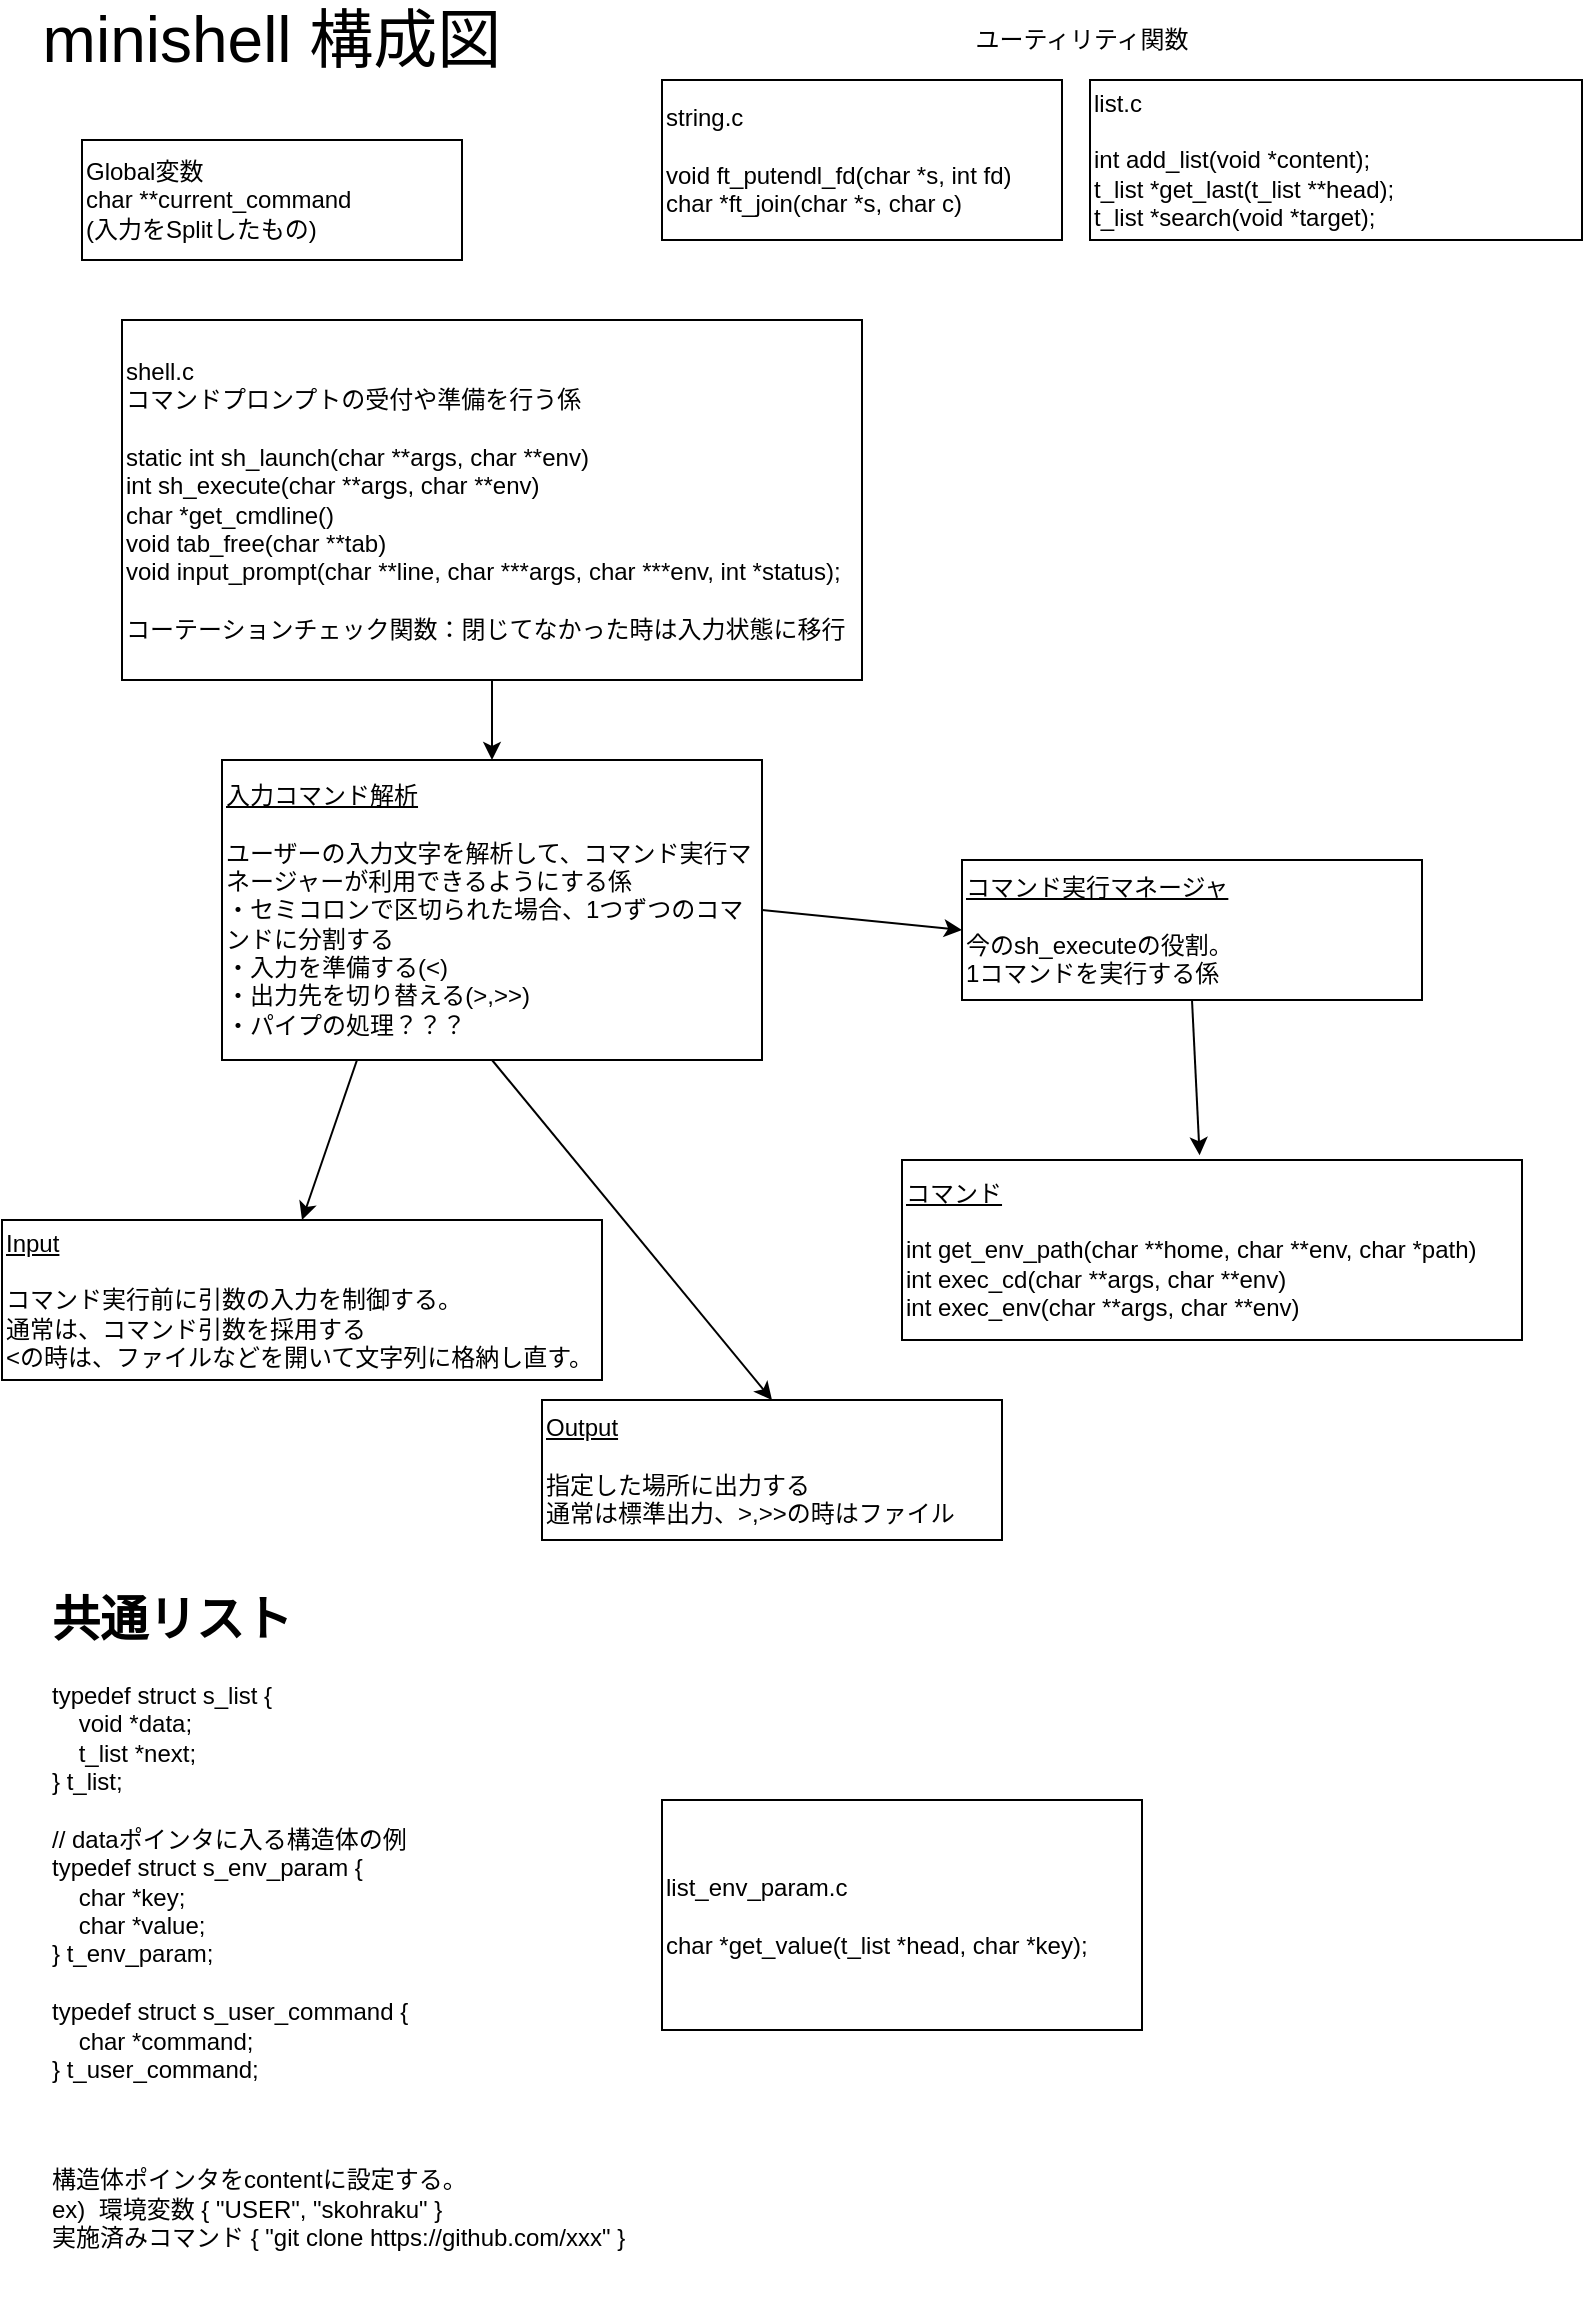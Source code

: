 <mxfile version="13.10.1" type="embed">
    <diagram id="8rXn6J1F0hXc0jveFzcs" name="構成図">
        <mxGraphModel dx="1005" dy="2061" grid="1" gridSize="10" guides="1" tooltips="1" connect="1" arrows="1" fold="1" page="1" pageScale="1" pageWidth="827" pageHeight="1169" math="0" shadow="0">
            <root>
                <mxCell id="0"/>
                <mxCell id="1" parent="0"/>
                <mxCell id="2" value="minishell 構成図" style="text;html=1;strokeColor=none;fillColor=none;align=center;verticalAlign=middle;whiteSpace=wrap;rounded=0;fontSize=32;" parent="1" vertex="1">
                    <mxGeometry x="10" y="-1150" width="270" height="40" as="geometry"/>
                </mxCell>
                <mxCell id="7" value="shell.c&lt;br&gt;コマンドプロンプトの受付や準備を行う係&lt;br&gt;&lt;br&gt;static int sh_launch(char **args, char **env)&lt;br&gt;int sh_execute(char **args, char **env)&lt;br&gt;char *get_cmdline()&lt;br&gt;void tab_free(char **tab)&lt;br&gt;void input_prompt(char **line, char ***args, char ***env, int *status);&lt;br&gt;&lt;br&gt;コーテーションチェック関数：閉じてなかった時は入力状態に移行" style="rounded=0;whiteSpace=wrap;html=1;align=left;" vertex="1" parent="1">
                    <mxGeometry x="70" y="-990" width="370" height="180" as="geometry"/>
                </mxCell>
                <mxCell id="8" value="string.c&lt;br&gt;&lt;br&gt;void ft_putendl_fd(char *s, int fd)&lt;br&gt;char *ft_join(char *s, char c)" style="rounded=0;whiteSpace=wrap;html=1;align=left;" vertex="1" parent="1">
                    <mxGeometry x="340" y="-1110" width="200" height="80" as="geometry"/>
                </mxCell>
                <mxCell id="9" value="&lt;u&gt;コマンド&lt;/u&gt;&lt;br&gt;&lt;br&gt;int get_env_path(char **home, char **env, char *path)&lt;br&gt;int exec_cd(char **args, char **env)&lt;br&gt;int exec_env(char **args, char **env)" style="whiteSpace=wrap;html=1;align=left;" vertex="1" parent="1">
                    <mxGeometry x="460" y="-570" width="310" height="90" as="geometry"/>
                </mxCell>
                <mxCell id="10" value="" style="endArrow=classic;html=1;entryX=0.48;entryY=-0.027;entryDx=0;entryDy=0;exitX=0.5;exitY=1;exitDx=0;exitDy=0;entryPerimeter=0;" edge="1" parent="1" source="23" target="9">
                    <mxGeometry width="50" height="50" relative="1" as="geometry">
                        <mxPoint x="380" y="-760" as="sourcePoint"/>
                        <mxPoint x="430" y="-810" as="targetPoint"/>
                    </mxGeometry>
                </mxCell>
                <mxCell id="11" value="list.c&lt;br&gt;&lt;br&gt;int add_list(void *content);&lt;br&gt;t_list *get_last(t_list **head);&lt;br&gt;t_list *search(void *target);" style="rounded=0;whiteSpace=wrap;html=1;align=left;" vertex="1" parent="1">
                    <mxGeometry x="554" y="-1110" width="246" height="80" as="geometry"/>
                </mxCell>
                <mxCell id="13" value="&lt;h1&gt;共通リスト&lt;/h1&gt;&lt;p&gt;typedef struct s_list {&lt;br&gt;&lt;span&gt;&amp;nbsp; &amp;nbsp; void *data;&lt;br&gt;&amp;nbsp; &amp;nbsp; t_list *next;&lt;br&gt;} t_list;&lt;br&gt;&lt;br&gt;// dataポインタに入る構造体の例&lt;br&gt;typedef struct s_env_param {&lt;br&gt;&amp;nbsp; &amp;nbsp; char *key;&lt;br&gt;&amp;nbsp; &amp;nbsp; char *value;&lt;br&gt;} t_env_param;&lt;br&gt;&lt;br&gt;typedef struct s_user_command {&lt;br&gt;&amp;nbsp; &amp;nbsp; char *command;&lt;br&gt;} t_user_command;&lt;br&gt;&lt;br&gt;&lt;/span&gt;&lt;/p&gt;&lt;p&gt;&lt;span&gt;&lt;br&gt;構造体ポインタをcontentに設定する。&lt;br&gt;ex)&amp;nbsp; 環境変数 { &quot;USER&quot;, &quot;skohraku&quot; }&amp;nbsp;&lt;br&gt;実施済みコマンド { &quot;git clone https://github.com/xxx&quot; }&lt;br&gt;&lt;/span&gt;&lt;/p&gt;" style="text;html=1;strokeColor=none;fillColor=none;spacing=5;spacingTop=-20;whiteSpace=wrap;overflow=hidden;rounded=0;align=left;" vertex="1" parent="1">
                    <mxGeometry x="30" y="-360" width="370" height="370" as="geometry"/>
                </mxCell>
                <mxCell id="14" value="list_env_param.c&lt;br&gt;&lt;br&gt;char *get_value(t_list *head, char *key);&lt;br&gt;" style="rounded=0;whiteSpace=wrap;html=1;align=left;" vertex="1" parent="1">
                    <mxGeometry x="340" y="-250" width="240" height="115" as="geometry"/>
                </mxCell>
                <mxCell id="15" value="Global変数&lt;br&gt;char **current_command&lt;br&gt;(入力をSplitしたもの)" style="rounded=0;whiteSpace=wrap;html=1;align=left;" vertex="1" parent="1">
                    <mxGeometry x="50" y="-1080" width="190" height="60" as="geometry"/>
                </mxCell>
                <mxCell id="16" value="&lt;u&gt;入力コマンド解析&lt;/u&gt;&lt;br&gt;&lt;br&gt;ユーザーの入力文字を解析して、コマンド実行マネージャーが利用できるようにする係&lt;br&gt;・セミコロンで区切られた場合、1つずつのコマンドに分割する&lt;br&gt;・入力を準備する(&amp;lt;)&lt;br&gt;・出力先を切り替える(&amp;gt;,&amp;gt;&amp;gt;)&lt;br&gt;・パイプの処理？？？" style="whiteSpace=wrap;html=1;align=left;" vertex="1" parent="1">
                    <mxGeometry x="120" y="-770" width="270" height="150" as="geometry"/>
                </mxCell>
                <mxCell id="17" value="&lt;u&gt;Output&lt;/u&gt;&lt;br&gt;&lt;br&gt;指定した場所に出力する&lt;br&gt;通常は標準出力、&amp;gt;,&amp;gt;&amp;gt;の時はファイル" style="whiteSpace=wrap;html=1;align=left;" vertex="1" parent="1">
                    <mxGeometry x="280" y="-450" width="230" height="70" as="geometry"/>
                </mxCell>
                <mxCell id="19" value="" style="endArrow=classic;html=1;entryX=0.5;entryY=0;entryDx=0;entryDy=0;exitX=0.5;exitY=1;exitDx=0;exitDy=0;" edge="1" parent="1" source="7" target="16">
                    <mxGeometry width="50" height="50" relative="1" as="geometry">
                        <mxPoint x="390" y="-895" as="sourcePoint"/>
                        <mxPoint x="430" y="-930" as="targetPoint"/>
                    </mxGeometry>
                </mxCell>
                <mxCell id="20" value="" style="endArrow=classic;html=1;entryX=0.5;entryY=0;entryDx=0;entryDy=0;exitX=0.5;exitY=1;exitDx=0;exitDy=0;" edge="1" parent="1" source="16" target="17">
                    <mxGeometry width="50" height="50" relative="1" as="geometry">
                        <mxPoint x="750" y="-790" as="sourcePoint"/>
                        <mxPoint x="430" y="-930" as="targetPoint"/>
                    </mxGeometry>
                </mxCell>
                <mxCell id="21" value="&lt;u&gt;Input&lt;br&gt;&lt;/u&gt;&lt;br&gt;コマンド実行前に引数の入力を制御する。&lt;br&gt;通常は、コマンド引数を採用する&lt;br&gt;&amp;lt;の時は、ファイルなどを開いて文字列に格納し直す。" style="whiteSpace=wrap;html=1;align=left;" vertex="1" parent="1">
                    <mxGeometry x="10" y="-540" width="300" height="80" as="geometry"/>
                </mxCell>
                <mxCell id="23" value="&lt;u&gt;コマンド実行マネージャ&lt;/u&gt;&lt;br&gt;&lt;br&gt;今のsh_executeの役割。&lt;br&gt;1コマンドを実行する係" style="whiteSpace=wrap;html=1;align=left;" vertex="1" parent="1">
                    <mxGeometry x="490" y="-720" width="230" height="70" as="geometry"/>
                </mxCell>
                <mxCell id="24" value="" style="endArrow=classic;html=1;exitX=0.25;exitY=1;exitDx=0;exitDy=0;entryX=0.5;entryY=0;entryDx=0;entryDy=0;" edge="1" parent="1" source="16" target="21">
                    <mxGeometry width="50" height="50" relative="1" as="geometry">
                        <mxPoint x="690" y="-880" as="sourcePoint"/>
                        <mxPoint x="740" y="-930" as="targetPoint"/>
                    </mxGeometry>
                </mxCell>
                <mxCell id="25" value="" style="endArrow=classic;html=1;exitX=1;exitY=0.5;exitDx=0;exitDy=0;entryX=0;entryY=0.5;entryDx=0;entryDy=0;" edge="1" parent="1" source="16" target="23">
                    <mxGeometry width="50" height="50" relative="1" as="geometry">
                        <mxPoint x="690" y="-880" as="sourcePoint"/>
                        <mxPoint x="740" y="-930" as="targetPoint"/>
                    </mxGeometry>
                </mxCell>
                <mxCell id="26" value="ユーティリティ関数" style="text;html=1;strokeColor=none;fillColor=none;align=center;verticalAlign=middle;whiteSpace=wrap;rounded=0;" vertex="1" parent="1">
                    <mxGeometry x="450" y="-1140" width="200" height="20" as="geometry"/>
                </mxCell>
            </root>
        </mxGraphModel>
    </diagram>
</mxfile>